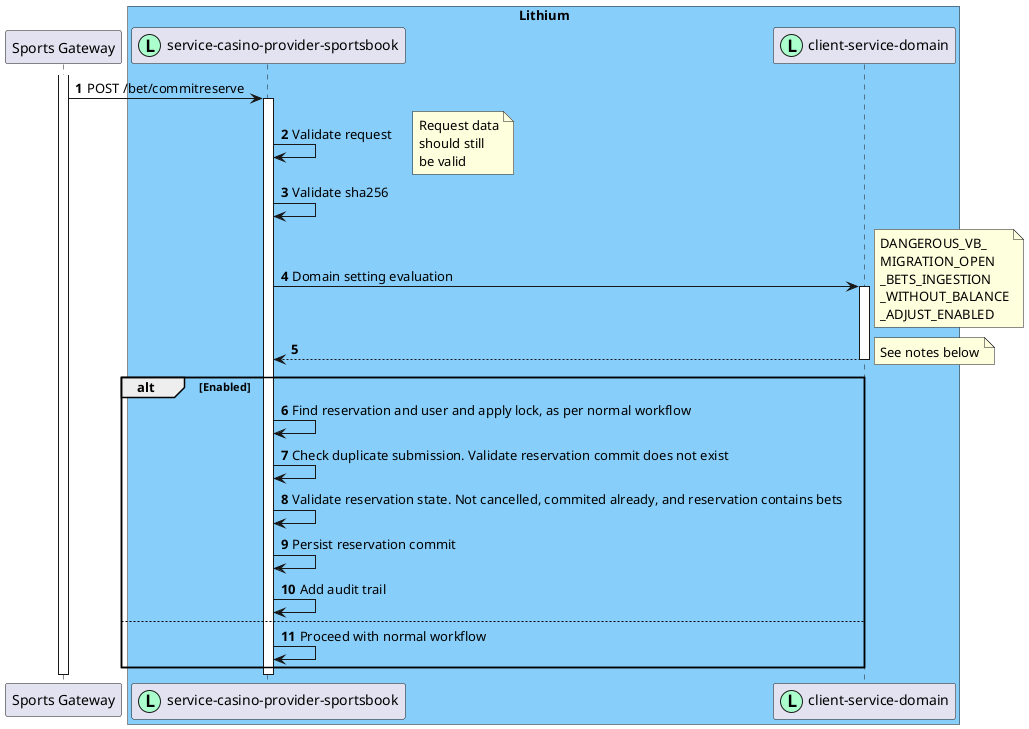 [plantuml]
----
@startuml

!define p(name, alias) participant "name" as alias << (L,#AAFFCC) >>
!define pn(name, alias) participant "name" as alias << (L,#FFAAAA) >>
!define q(name, alias) queue "name" as alias << (L,#AAFFCC) >>
!define qn(name, alias) queue "name" as alias << (L,#FFAAAA) >>

autonumber

participant "Sports Gateway" as sportsGateway

box "Lithium" #LightSkyBlue
p("service-casino-provider-sportsbook", scpSportsbook)
p("client-service-domain", clientServiceDomain)
end box

activate sportsGateway
sportsGateway -> scpSportsbook: POST /bet/commitreserve

activate scpSportsbook
scpSportsbook -> scpSportsbook: Validate request
note right
Request data
should still
be valid
end note

scpSportsbook -> scpSportsbook: Validate sha256

scpSportsbook -> clientServiceDomain: Domain setting evaluation

activate clientServiceDomain

note right
DANGEROUS_VB_
MIGRATION_OPEN
_BETS_INGESTION
_WITHOUT_BALANCE
_ADJUST_ENABLED
end note

clientServiceDomain --> scpSportsbook

deactivate clientServiceDomain

note right
See notes below
end note

alt Enabled
    scpSportsbook -> scpSportsbook: Find reservation and user and apply lock, as per normal workflow

    scpSportsbook -> scpSportsbook: Check duplicate submission. Validate reservation commit does not exist

    scpSportsbook -> scpSportsbook: Validate reservation state. Not cancelled, commited already, and reservation contains bets

    scpSportsbook -> scpSportsbook: Persist reservation commit

    scpSportsbook -> scpSportsbook: Add audit trail
else
    scpSportsbook -> scpSportsbook: Proceed with normal workflow
end

deactivate scpSportsbook

deactivate sportsGateway

@enduml
----
[plantuml]